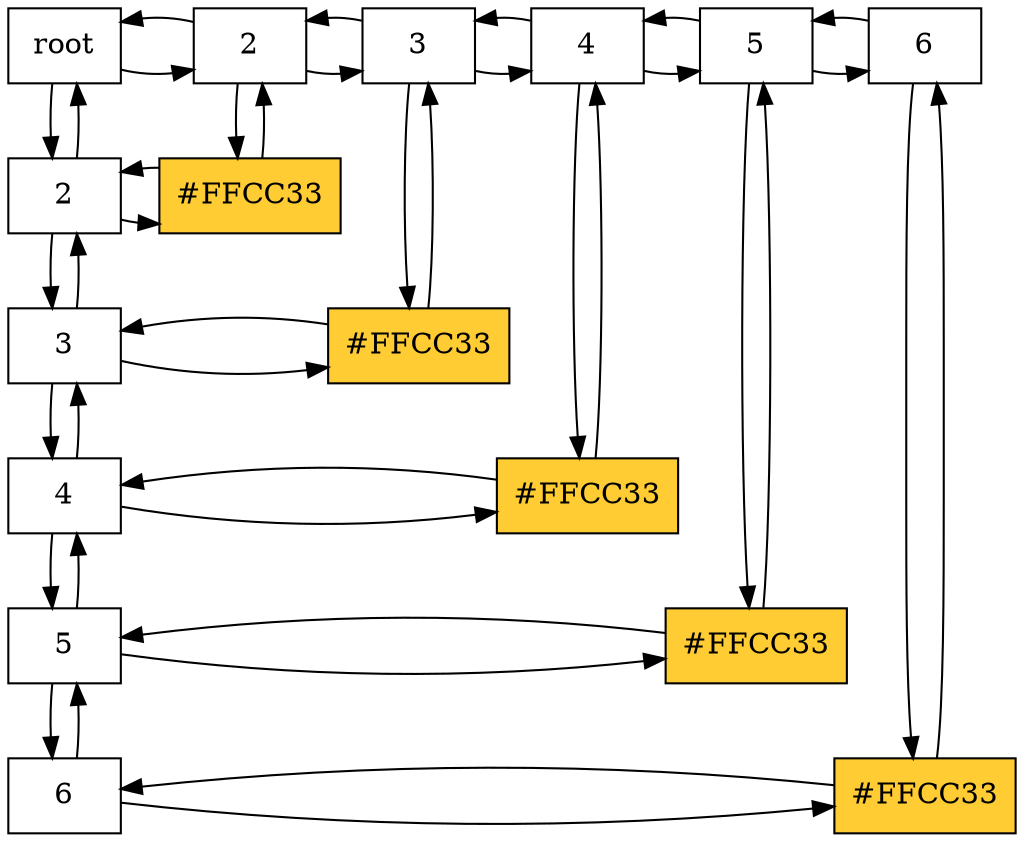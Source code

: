  digraph Matrix {
 node[shape = "box"]
 "Nodo0_0"[label = "root", group="0"]                                                                                                                  
 "Nodo0_0"->"Nodo3_0"
 "Nodo0_0"->"Nodo3_0"[dir = back]
 "Nodo0_0"->"Nodo0_3"
 "Nodo0_0"->"Nodo0_3"[dir = back]
 "Nodo3_0"[label = "2", group="3"]                                                                                                                     
 "Nodo3_0"->"Nodo4_0"
 "Nodo3_0"->"Nodo4_0"[dir = back]
 "Nodo3_0"->"Nodo3_3"
 "Nodo3_0"->"Nodo3_3"[dir = back]
 "Nodo4_0"[label = "3", group="4"]                                                                                                                     
 "Nodo4_0"->"Nodo5_0"
 "Nodo4_0"->"Nodo5_0"[dir = back]
 "Nodo4_0"->"Nodo4_4"
 "Nodo4_0"->"Nodo4_4"[dir = back]
 "Nodo5_0"[label = "4", group="5"]                                                                                                                     
 "Nodo5_0"->"Nodo6_0"
 "Nodo5_0"->"Nodo6_0"[dir = back]
 "Nodo5_0"->"Nodo5_5"
 "Nodo5_0"->"Nodo5_5"[dir = back]
 "Nodo6_0"[label = "5", group="6"]                                                                                                                     
 "Nodo6_0"->"Nodo7_0"
 "Nodo6_0"->"Nodo7_0"[dir = back]
 "Nodo6_0"->"Nodo6_6"
 "Nodo6_0"->"Nodo6_6"[dir = back]
 "Nodo7_0"[label = "6", group="7"]                                                                                                                     
 "Nodo7_0"->"Nodo7_7"
 "Nodo7_0"->"Nodo7_7"[dir = back]
 {rank=same;"Nodo0_0";"Nodo3_0";"Nodo4_0";"Nodo5_0";"Nodo6_0";"Nodo7_0"}
 "Nodo0_3"[label = "2", group="0"]                                                                                                                     
 "Nodo0_3"->"Nodo3_3"
 "Nodo0_3"->"Nodo3_3"[dir = back]
 "Nodo0_3"->"Nodo0_4"
 "Nodo0_3"->"Nodo0_4"[dir = back]
 "Nodo3_3"[label = "#FFCC33", style = filled, fillcolor= "#FFCC33" group="3"]                                                                          
 {rank=same;"Nodo0_3";"Nodo3_3"}
 "Nodo0_4"[label = "3", group="0"]                                                                                                                     
 "Nodo0_4"->"Nodo4_4"
 "Nodo0_4"->"Nodo4_4"[dir = back]
 "Nodo0_4"->"Nodo0_5"
 "Nodo0_4"->"Nodo0_5"[dir = back]
 "Nodo4_4"[label = "#FFCC33", style = filled, fillcolor= "#FFCC33" group="4"]                                                                          
 {rank=same;"Nodo0_4";"Nodo4_4"}
 "Nodo0_5"[label = "4", group="0"]                                                                                                                     
 "Nodo0_5"->"Nodo5_5"
 "Nodo0_5"->"Nodo5_5"[dir = back]
 "Nodo0_5"->"Nodo0_6"
 "Nodo0_5"->"Nodo0_6"[dir = back]
 "Nodo5_5"[label = "#FFCC33", style = filled, fillcolor= "#FFCC33" group="5"]                                                                          
 {rank=same;"Nodo0_5";"Nodo5_5"}
 "Nodo0_6"[label = "5", group="0"]                                                                                                                     
 "Nodo0_6"->"Nodo6_6"
 "Nodo0_6"->"Nodo6_6"[dir = back]
 "Nodo0_6"->"Nodo0_7"
 "Nodo0_6"->"Nodo0_7"[dir = back]
 "Nodo6_6"[label = "#FFCC33", style = filled, fillcolor= "#FFCC33" group="6"]                                                                          
 {rank=same;"Nodo0_6";"Nodo6_6"}
 "Nodo0_7"[label = "6", group="0"]                                                                                                                     
 "Nodo0_7"->"Nodo7_7"
 "Nodo0_7"->"Nodo7_7"[dir = back]
 "Nodo7_7"[label = "#FFCC33", style = filled, fillcolor= "#FFCC33" group="7"]                                                                          
 {rank=same;"Nodo0_7";"Nodo7_7"}
 }
